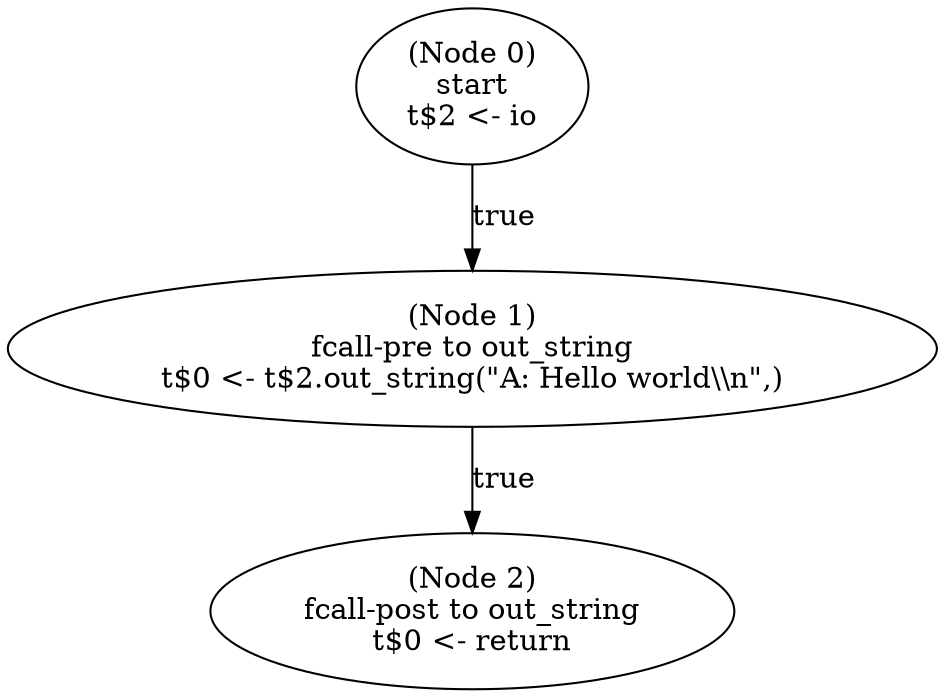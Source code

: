 digraph out_a_post {
  n0 [label="(Node 0)\nstart\nt$2 <- io\n"];
 n0 -> n1 [label="true"];
  n1 [label="(Node 1)\nfcall-pre to out_string\nt$0 <- t$2.out_string(\"A: Hello world\\\\n\",)\n"];
 n1 -> n2 [label="true"];
  n2 [label="(Node 2)\nfcall-post to out_string\nt$0 <- return\n"];
}
